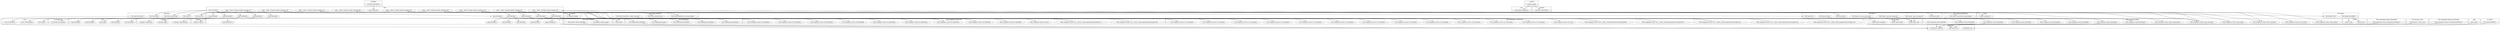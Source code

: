 digraph {
graph [overlap=false]
subgraph cluster_IO_Socket {
	label="IO::Socket";
	"IO::Socket::BEGIN@12";
}
subgraph cluster_UNIVERSAL {
	label="UNIVERSAL";
	"UNIVERSAL::can";
	"UNIVERSAL::VERSION";
	"UNIVERSAL::isa";
}
subgraph cluster_IO_Prompt_Tiny {
	label="IO::Prompt::Tiny";
	"IO::Prompt::Tiny::prompt";
}
subgraph cluster_Test_Builder_Module {
	label="Test::Builder::Module";
	"Test::Builder::Module::import";
	"Test::Builder::Module::BEGIN@5";
}
subgraph cluster_main {
	label="main";
	"main::__ANON__[t/simple_parallel_superbig.t:123]";
	"main::BEGIN@8";
	"main::BEGIN@7";
	"main::BEGIN@2";
	"main::RUNTIME";
	"main::BEGIN@10";
	"main::BEGIN@19";
	"main::BEGIN@1.3";
	"main::BEGIN@21";
	"main::BEGIN@2.2";
	"main::__ANON__[t/simple_parallel_superbig.t:81]";
	"main::__ANON__[t/simple_parallel_superbig.t:67]";
	"main::__ANON__[t/simple_parallel_superbig.t:110]";
	"main::CORE:pack";
	"main::__ANON__[t/simple_parallel_superbig.t:43]";
	"main::__ANON__[t/simple_parallel_superbig.t:96]";
	"main::BEGIN@9";
	"main::BEGIN@20";
	"main::__ANON__[t/simple_parallel_superbig.t:138]";
	"main::BEGIN@2.1";
	"main::__ANON__[t/simple_parallel_superbig.t:52]";
	"main::__ANON__[t/simple_parallel_superbig.t:47]";
	"main::BEGIN@1";
	"main::BEGIN@9.43";
	"main::BEGIN@41";
	"main::BEGIN@3";
	"main::BEGIN@22";
}
subgraph cluster_POE {
	label="POE";
	"POE::BEGIN@11";
	"POE::BEGIN@8";
	"POE::BEGIN@6";
	"POE::BEGIN@5";
	"POE::import";
}
subgraph cluster_POE_Wheel_SocketFactory {
	label="POE::Wheel::SocketFactory";
	"POE::Wheel::SocketFactory::getsockname";
}
subgraph cluster_POE_Wheel_ReadWrite {
	label="POE::Wheel::ReadWrite";
	"POE::Wheel::ReadWrite::get_output_handle";
	"POE::Wheel::ReadWrite::put";
	"POE::Wheel::ReadWrite::_define_read_state";
}
subgraph cluster_version {
	label="version";
	"version::(bool";
	"version::(cmp";
}
subgraph cluster_warnings {
	label="warnings";
	"warnings::CORE:regcomp";
	"warnings::import";
	"warnings::CORE:match";
}
subgraph cluster_Cwd {
	label="Cwd";
	"Cwd::getcwd";
}
subgraph cluster_IO_Pipely {
	label="IO::Pipely";
	"IO::Pipely::BEGIN@10";
}
subgraph cluster_Socket {
	label="Socket";
	"Socket::sockaddr_in";
}
subgraph cluster_POSIX_SigSet {
	label="POSIX::SigSet";
	"POSIX::SigSet::new";
	"POSIX::SigSet::fillset";
	"POSIX::SigSet::emptyset";
}
subgraph cluster_mro {
	label="mro";
	"mro::method_changed_in";
}
subgraph cluster_POE_Component_Client_TCP {
	label="POE::Component::Client::TCP";
	"POE::Component::Client::TCP::BEGIN@13";
	"POE::Component::Client::TCP::BEGIN@12";
	"POE::Component::Client::TCP::BEGIN@8";
	"POE::Component::Client::TCP::BEGIN@16";
	"POE::Component::Client::TCP::BEGIN@14";
	"POE::Component::Client::TCP::__ANON__[POE/Component/Client/TCP.pm:227]";
	"POE::Component::Client::TCP::new";
	"POE::Component::Client::TCP::BEGIN@5";
	"POE::Component::Client::TCP::BEGIN@15";
	"POE::Component::Client::TCP::BEGIN@9";
	"POE::Component::Client::TCP::__ANON__[POE/Component/Client/TCP.pm:263]";
	"POE::Component::Client::TCP::BEGIN@3";
}
subgraph cluster_POE_Component_SSLify_ClientHandle {
	label="POE::Component::SSLify::ClientHandle";
	"POE::Component::SSLify::ClientHandle::BEGIN@17";
}
subgraph cluster_Test_More {
	label="Test::More";
	"Test::More::diag";
	"Test::More::is";
	"Test::More::done_testing";
	"Test::More::ok";
	"Test::More::BEGIN@23";
}
subgraph cluster_IO_Handle {
	label="IO::Handle";
	"IO::Handle::blocking";
}
subgraph cluster_POE_Kernel {
	label="POE::Kernel";
	"POE::Kernel::run";
	"POE::Kernel::_data_sig_mask_all";
	"POE::Kernel::_data_sig_unmask_all";
	"POE::Kernel::import";
	"POE::Kernel::yield";
	"POE::Kernel::_data_sig_mask_build";
	"POE::Kernel::post";
}
subgraph cluster_POE_Resource_Clock {
	label="POE::Resource::Clock";
	"POE::Resource::Clock::_do_X";
}
subgraph cluster_Test_Builder {
	label="Test::Builder";
	"Test::Builder::BEGIN@19";
	"Test::Builder::END";
}
subgraph cluster_Exporter {
	label="Exporter";
	"Exporter::import";
}
subgraph cluster_POE_Component_Server_TCP {
	label="POE::Component::Server::TCP";
	"POE::Component::Server::TCP::__ANON__[POE/Component/Server/TCP.pm:341]";
	"POE::Component::Server::TCP::BEGIN@34";
	"POE::Component::Server::TCP::__ANON__[POE/Component/Server/TCP.pm:352]";
	"POE::Component::Server::TCP::BEGIN@10";
	"POE::Component::Server::TCP::new";
	"POE::Component::Server::TCP::BEGIN@30";
	"POE::Component::Server::TCP::BEGIN@15";
	"POE::Component::Server::TCP::BEGIN@32";
	"POE::Component::Server::TCP::BEGIN@31";
	"POE::Component::Server::TCP::BEGIN@9";
	"POE::Component::Server::TCP::BEGIN@3";
	"POE::Component::Server::TCP::BEGIN@12";
	"POE::Component::Server::TCP::__ANON__[POE/Component/Server/TCP.pm:479]";
	"POE::Component::Server::TCP::BEGIN@33";
	"POE::Component::Server::TCP::BEGIN@5";
	"POE::Component::Server::TCP::BEGIN@8";
	"POE::Component::Server::TCP::__ANON__[POE/Component/Server/TCP.pm:389]";
	"POE::Component::Server::TCP::__ANON__[POE/Component/Server/TCP.pm:364]";
}
subgraph cluster_Test_FailWarnings {
	label="Test::FailWarnings";
	"Test::FailWarnings::import";
	"Test::FailWarnings::BEGIN@9";
	"Test::FailWarnings::BEGIN@10";
	"Test::FailWarnings::BEGIN@12";
	"Test::FailWarnings::BEGIN@11";
}
subgraph cluster_Internals {
	label="Internals";
	"Internals::SvREADONLY";
}
subgraph cluster_POE_Component_SSLify_ServerHandle {
	label="POE::Component::SSLify::ServerHandle";
	"POE::Component::SSLify::ServerHandle::BEGIN@17";
}
subgraph cluster_base {
	label="base";
	"base::import";
}
subgraph cluster_constant {
	label="constant";
	"constant::import";
}
subgraph cluster_POE_Component_SSLify {
	label="POE::Component::SSLify";
	"POE::Component::SSLify::Server_SSLify";
	"POE::Component::SSLify::SSLify_ContextCreate";
	"POE::Component::SSLify::BEGIN@98";
	"POE::Component::SSLify::BEGIN@84";
	"POE::Component::SSLify::BEGIN@17";
	"POE::Component::SSLify::BEGIN@95";
	"POE::Component::SSLify::SSLify_GetSocket";
	"POE::Component::SSLify::BEGIN@58";
	"POE::Component::SSLify::Client_SSLify";
	"POE::Component::SSLify::SSLify_Options";
	"POE::Component::SSLify::SSLify_GetCipher";
	"POE::Component::SSLify::BEGIN@91";
	"POE::Component::SSLify::BEGIN@1";
	"POE::Component::SSLify::BEGIN@99";
}
subgraph cluster_strict {
	label="strict";
	"strict::import";
	"strict::CORE:regcomp";
	"strict::CORE:match";
}
"main::BEGIN@19" -> "POE::BEGIN@11";
"POE::Component::Server::TCP::__ANON__[POE/Component/Server/TCP.pm:341]" -> "main::__ANON__[t/simple_parallel_superbig.t:47]";
"constant::import" -> "Internals::SvREADONLY";
"main::__ANON__[t/simple_parallel_superbig.t:67]" -> "IO::Handle::blocking";
"main::__ANON__[t/simple_parallel_superbig.t:123]" -> "IO::Handle::blocking";
"main::RUNTIME" -> "Test::More::is";
"main::__ANON__[t/simple_parallel_superbig.t:67]" -> "POE::Component::SSLify::Server_SSLify";
"POE::Kernel::_data_sig_unmask_all" -> "POSIX::SigSet::new";
"POE::Kernel::_data_sig_mask_all" -> "POSIX::SigSet::new";
"POE::Kernel::_data_sig_mask_build" -> "POSIX::SigSet::new";
"main::BEGIN@21" -> "POE::Component::Server::TCP::BEGIN@31";
"main::BEGIN@7" -> "Cwd::getcwd";
"main::__ANON__[t/simple_parallel_superbig.t:138]" -> "POE::Kernel::yield";
"main::__ANON__[t/simple_parallel_superbig.t:43]" -> "Socket::sockaddr_in";
"main::BEGIN@21" -> "POE::Component::Server::TCP::BEGIN@34";
"main::BEGIN@2.1" -> "warnings::CORE:match";
"main::RUNTIME" -> "main::BEGIN@41";
"main::BEGIN@7" -> "main::BEGIN@3";
"main::RUNTIME" -> "main::BEGIN@8";
"base::import" -> "UNIVERSAL::isa";
"main::BEGIN@20" -> "POE::Component::Client::TCP::BEGIN@13";
"main::BEGIN@7" -> "Test::FailWarnings::BEGIN@12";
"main::BEGIN@22" -> "POE::Component::SSLify::BEGIN@99";
"POE::Component::Server::TCP::__ANON__[POE/Component/Server/TCP.pm:352]" -> "main::__ANON__[t/simple_parallel_superbig.t:81]";
"main::__ANON__[t/simple_parallel_superbig.t:67]" -> "POE::Component::SSLify::SSLify_GetCipher";
"main::__ANON__[t/simple_parallel_superbig.t:81]" -> "POE::Component::SSLify::SSLify_GetCipher";
"main::__ANON__[t/simple_parallel_superbig.t:123]" -> "POE::Component::SSLify::SSLify_GetCipher";
"main::__ANON__[t/simple_parallel_superbig.t:138]" -> "POE::Component::SSLify::SSLify_GetCipher";
"main::BEGIN@22" -> "POE::Component::SSLify::BEGIN@17";
"main::BEGIN@22" -> "POE::Component::SSLify::BEGIN@95";
"main::RUNTIME" -> "POE::Component::Server::TCP::new";
"main::BEGIN@22" -> "main::BEGIN@9";
"main::RUNTIME" -> "Test::More::diag";
"main::__ANON__[t/simple_parallel_superbig.t:52]" -> "POE::Kernel::post";
"main::RUNTIME" -> "main::BEGIN@10";
"main::BEGIN@21" -> "POE::Component::Server::TCP::BEGIN@12";
"main::BEGIN@7" -> "Test::FailWarnings::import";
"main::BEGIN@10" -> "IO::Prompt::Tiny::prompt";
"main::BEGIN@22" -> "Exporter::import";
"main::BEGIN@41" -> "Exporter::import";
"main::BEGIN@2" -> "strict::CORE:regcomp";
"IO::Pipely::BEGIN@10" -> "main::CORE:pack";
"POE::Component::Client::TCP::__ANON__[POE/Component/Client/TCP.pm:263]" -> "main::__ANON__[t/simple_parallel_superbig.t:138]";
"POE::Resource::Clock::_do_X" -> "UNIVERSAL::can";
"POE::Kernel::import" -> "UNIVERSAL::can";
"POE::Wheel::ReadWrite::_define_read_state" -> "UNIVERSAL::can";
"POE::Component::Server::TCP::__ANON__[POE/Component/Server/TCP.pm:364]" -> "main::__ANON__[t/simple_parallel_superbig.t:96]";
"main::__ANON__[t/simple_parallel_superbig.t:81]" -> "POE::Wheel::ReadWrite::get_output_handle";
"main::__ANON__[t/simple_parallel_superbig.t:138]" -> "POE::Wheel::ReadWrite::get_output_handle";
"main::RUNTIME" -> "Test::Builder::END";
"main::BEGIN@20" -> "POE::Component::Client::TCP::BEGIN@5";
"main::BEGIN@20" -> "POE::Component::Client::TCP::BEGIN@9";
"main::RUNTIME" -> "main::BEGIN@7";
"POE::Kernel::_data_sig_mask_build" -> "POSIX::SigSet::emptyset";
"main::BEGIN@20" -> "POE::Component::Client::TCP::BEGIN@3";
"main::BEGIN@21" -> "POE::Component::Server::TCP::BEGIN@33";
"main::BEGIN@22" -> "POE::Component::SSLify::BEGIN@91";
"main::RUNTIME" -> "main::BEGIN@20";
"POE::Component::Server::TCP::__ANON__[POE/Component/Server/TCP.pm:479]" -> "main::__ANON__[t/simple_parallel_superbig.t:43]";
"main::BEGIN@7" -> "Test::FailWarnings::BEGIN@10";
"main::RUNTIME" -> "main::BEGIN@22";
"main::BEGIN@22" -> "POE::Component::SSLify::BEGIN@58";
"main::__ANON__[t/simple_parallel_superbig.t:123]" -> "POE::Component::SSLify::Client_SSLify";
"main::RUNTIME" -> "main::BEGIN@19";
"main::BEGIN@20" -> "POE::Component::Client::TCP::BEGIN@8";
"main::BEGIN@7" -> "Test::FailWarnings::BEGIN@9";
"main::BEGIN@21" -> "POE::Component::Server::TCP::BEGIN@9";
"main::BEGIN@21" -> "POE::Component::Server::TCP::BEGIN@32";
"main::BEGIN@19" -> "POE::BEGIN@8";
"main::BEGIN@2" -> "strict::CORE:match";
"main::BEGIN@2.1" -> "warnings::import";
"main::BEGIN@2.1" -> "warnings::CORE:regcomp";
"POE::Component::Server::TCP::__ANON__[POE/Component/Server/TCP.pm:389]" -> "main::__ANON__[t/simple_parallel_superbig.t:52]";
"main::BEGIN@20" -> "POE::Component::Client::TCP::BEGIN@16";
"main::BEGIN@20" -> "POE::Component::Client::TCP::BEGIN@14";
"main::BEGIN@19" -> "POE::import";
"main::BEGIN@22" -> "POE::Component::SSLify::BEGIN@84";
"main::BEGIN@21" -> "POE::Component::Server::TCP::BEGIN@8";
"main::RUNTIME" -> "POE::Kernel::run";
"POE::Kernel::_data_sig_mask_build" -> "POSIX::SigSet::fillset";
"main::RUNTIME" -> "main::BEGIN@21";
"main::BEGIN@10" -> "main::BEGIN@1.3";
"Test::Builder::BEGIN@19" -> "version::(cmp";
"main::__ANON__[t/simple_parallel_superbig.t:123]" -> "Test::More::ok";
"main::__ANON__[t/simple_parallel_superbig.t:138]" -> "Test::More::ok";
"main::__ANON__[t/simple_parallel_superbig.t:67]" -> "Test::More::ok";
"main::__ANON__[t/simple_parallel_superbig.t:81]" -> "Test::More::ok";
"main::__ANON__[t/simple_parallel_superbig.t:47]" -> "Test::More::ok";
"main::__ANON__[t/simple_parallel_superbig.t:52]" -> "Test::More::ok";
"main::__ANON__[t/simple_parallel_superbig.t:110]" -> "Test::More::ok";
"main::BEGIN@7" -> "Test::FailWarnings::BEGIN@11";
"main::BEGIN@8" -> "Test::Builder::Module::import";
"main::BEGIN@7" -> "main::BEGIN@1";
"main::BEGIN@22" -> "main::BEGIN@9.43";
"constant::import" -> "mro::method_changed_in";
"POE::Component::Client::TCP::__ANON__[POE/Component/Client/TCP.pm:227]" -> "main::__ANON__[t/simple_parallel_superbig.t:123]";
"main::__ANON__[t/simple_parallel_superbig.t:123]" -> "POE::Component::SSLify::SSLify_GetSocket";
"main::__ANON__[t/simple_parallel_superbig.t:67]" -> "POE::Component::SSLify::SSLify_GetSocket";
"main::BEGIN@19" -> "POE::BEGIN@5";
"main::BEGIN@22" -> "POE::Component::SSLify::BEGIN@98";
"main::BEGIN@21" -> "POE::Component::Server::TCP::BEGIN@5";
"main::BEGIN@20" -> "POE::Component::Client::TCP::BEGIN@12";
"main::RUNTIME" -> "POE::Component::Client::TCP::new";
"POE::Component::Client::TCP::__ANON__[POE/Component/Client/TCP.pm:227]" -> "main::__ANON__[t/simple_parallel_superbig.t:110]";
"main::__ANON__[t/simple_parallel_superbig.t:43]" -> "POE::Wheel::SocketFactory::getsockname";
"main::BEGIN@21" -> "POE::Component::Server::TCP::BEGIN@30";
"main::__ANON__[t/simple_parallel_superbig.t:123]" -> "POE::Component::SSLify::SSLify_ContextCreate";
"main::RUNTIME" -> "main::BEGIN@2.1";
"main::BEGIN@19" -> "POE::BEGIN@6";
"main::BEGIN@21" -> "POE::Component::Server::TCP::BEGIN@10";
"Test::Builder::BEGIN@19" -> "version::(bool";
"main::__ANON__[t/simple_parallel_superbig.t:110]" -> "POE::Wheel::ReadWrite::put";
"main::__ANON__[t/simple_parallel_superbig.t:81]" -> "POE::Wheel::ReadWrite::put";
"main::__ANON__[t/simple_parallel_superbig.t:67]" -> "POE::Component::SSLify::SSLify_Options";
"Test::FailWarnings::BEGIN@9" -> "UNIVERSAL::VERSION";
"POE::Component::SSLify::BEGIN@99" -> "UNIVERSAL::VERSION";
"POE::Component::SSLify::ClientHandle::BEGIN@17" -> "UNIVERSAL::VERSION";
"Test::More::BEGIN@23" -> "UNIVERSAL::VERSION";
"POE::Component::SSLify::BEGIN@1" -> "UNIVERSAL::VERSION";
"Test::Builder::Module::BEGIN@5" -> "UNIVERSAL::VERSION";
"POE::Component::SSLify::ServerHandle::BEGIN@17" -> "UNIVERSAL::VERSION";
"main::BEGIN@8" -> "UNIVERSAL::VERSION";
"POE::Component::SSLify::BEGIN@95" -> "UNIVERSAL::VERSION";
"IO::Socket::BEGIN@12" -> "UNIVERSAL::VERSION";
"main::BEGIN@19" -> "UNIVERSAL::VERSION";
"main::RUNTIME" -> "main::BEGIN@2";
"main::RUNTIME" -> "Test::More::done_testing";
"main::BEGIN@2" -> "strict::import";
"main::BEGIN@21" -> "POE::Component::Server::TCP::BEGIN@3";
"POE::Component::Server::TCP::__ANON__[POE/Component/Server/TCP.pm:341]" -> "main::__ANON__[t/simple_parallel_superbig.t:67]";
"main::BEGIN@7" -> "main::BEGIN@2.2";
"main::BEGIN@21" -> "POE::Component::Server::TCP::BEGIN@15";
"main::BEGIN@20" -> "POE::Component::Client::TCP::BEGIN@15";
}

